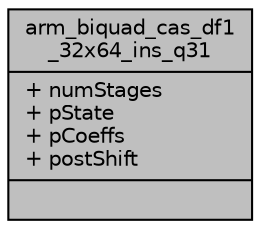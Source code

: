 digraph "arm_biquad_cas_df1_32x64_ins_q31"
{
  edge [fontname="Helvetica",fontsize="10",labelfontname="Helvetica",labelfontsize="10"];
  node [fontname="Helvetica",fontsize="10",shape=record];
  Node1 [label="{arm_biquad_cas_df1\l_32x64_ins_q31\n|+ numStages\l+ pState\l+ pCoeffs\l+ postShift\l|}",height=0.2,width=0.4,color="black", fillcolor="grey75", style="filled", fontcolor="black"];
}
